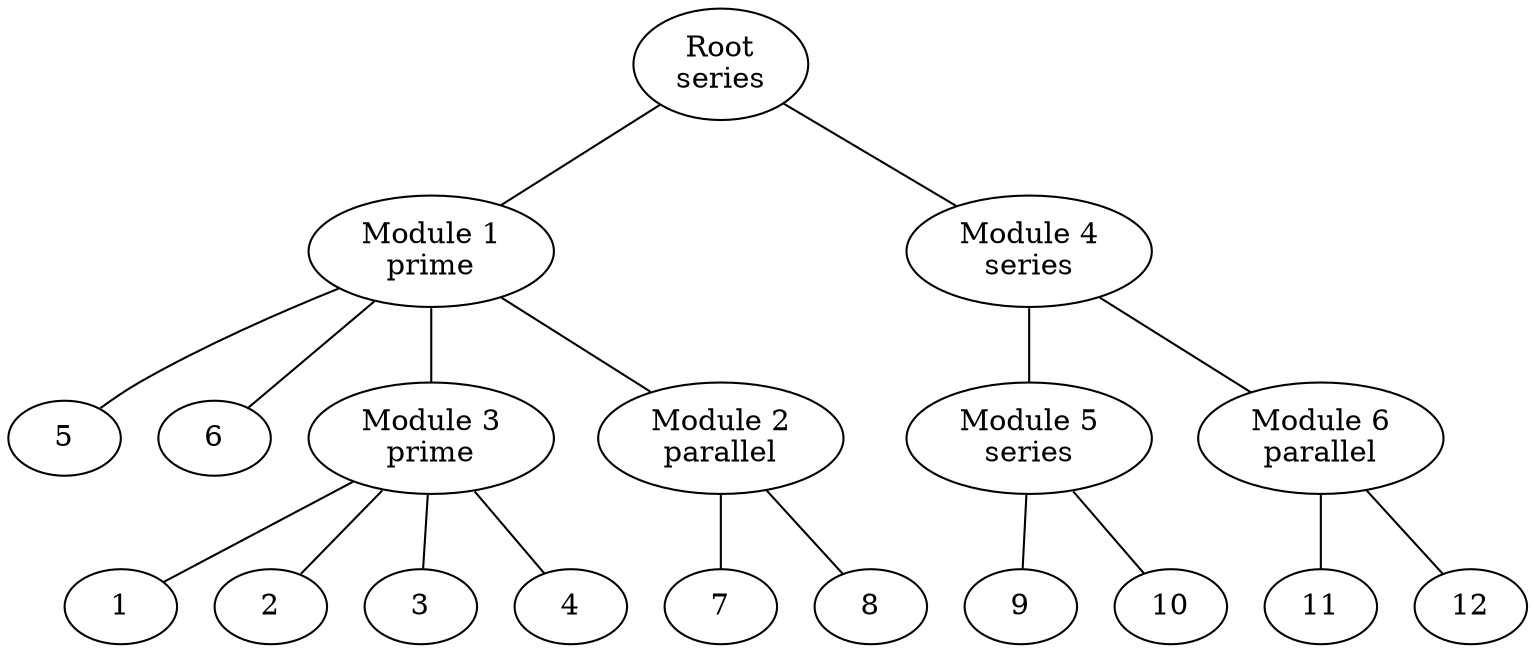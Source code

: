 graph
{
    "Module 1" -- {5 6}
    "Module 1" -- {"Module 3" "Module 2"}
    "Module 2" -- {7 8}
    "Module 3" -- {1 2 3 4}

    "Root" -- "Module 1"
    "Root" -- "Module 4"
    "Module 4" -- {"Module 5" "Module 6"}
    "Module 5" -- {9 10}
    "Module 6" -- {11 12}
    {rank="source"; "Root"}


    "Module 1" [label="\N\nprime"]
    "Module 2" [label="\N\nparallel"]
    "Module 3" [label="\N\nprime"]
    "Module 4" [label="\N\nseries"]
    "Module 5" [label="\N\nseries"]
    "Module 6" [label="\N\nparallel"]
    "Root" [label="\N\nseries"]

}
